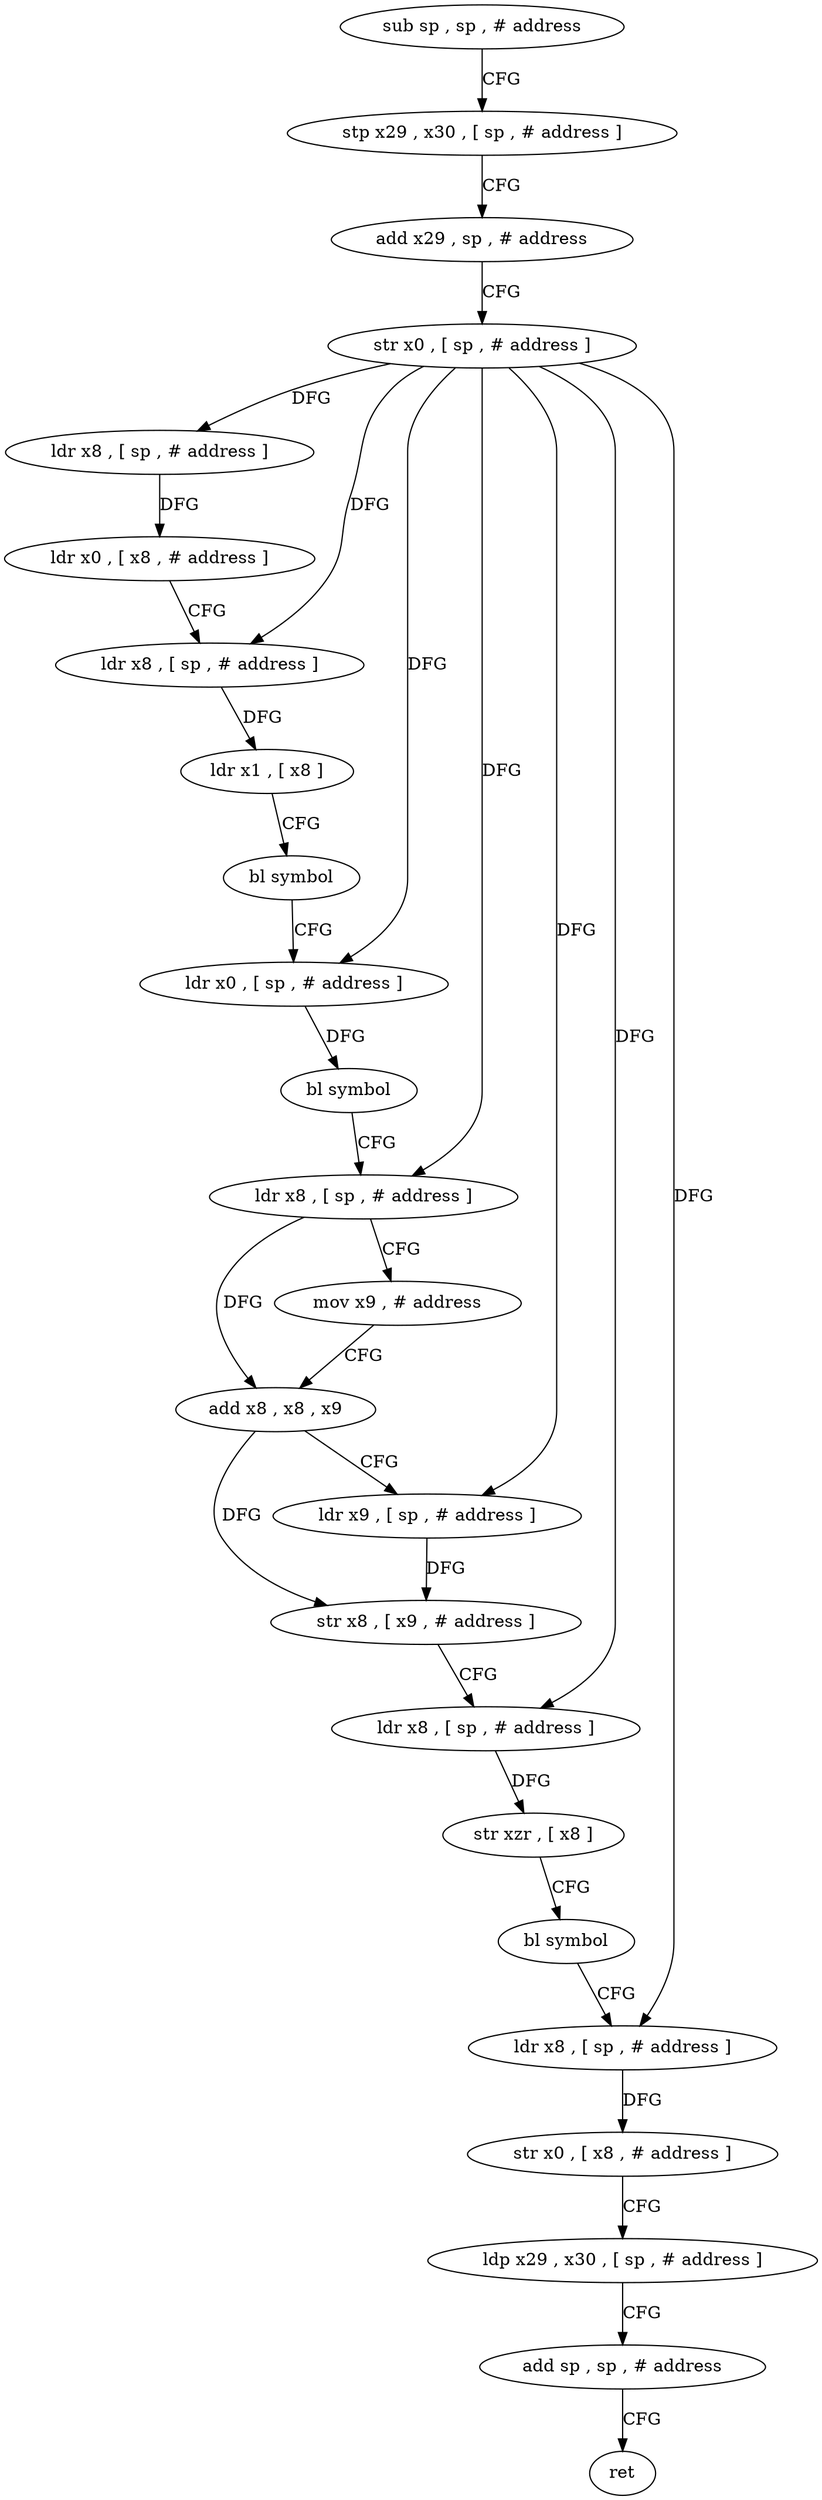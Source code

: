 digraph "func" {
"4329592" [label = "sub sp , sp , # address" ]
"4329596" [label = "stp x29 , x30 , [ sp , # address ]" ]
"4329600" [label = "add x29 , sp , # address" ]
"4329604" [label = "str x0 , [ sp , # address ]" ]
"4329608" [label = "ldr x8 , [ sp , # address ]" ]
"4329612" [label = "ldr x0 , [ x8 , # address ]" ]
"4329616" [label = "ldr x8 , [ sp , # address ]" ]
"4329620" [label = "ldr x1 , [ x8 ]" ]
"4329624" [label = "bl symbol" ]
"4329628" [label = "ldr x0 , [ sp , # address ]" ]
"4329632" [label = "bl symbol" ]
"4329636" [label = "ldr x8 , [ sp , # address ]" ]
"4329640" [label = "mov x9 , # address" ]
"4329644" [label = "add x8 , x8 , x9" ]
"4329648" [label = "ldr x9 , [ sp , # address ]" ]
"4329652" [label = "str x8 , [ x9 , # address ]" ]
"4329656" [label = "ldr x8 , [ sp , # address ]" ]
"4329660" [label = "str xzr , [ x8 ]" ]
"4329664" [label = "bl symbol" ]
"4329668" [label = "ldr x8 , [ sp , # address ]" ]
"4329672" [label = "str x0 , [ x8 , # address ]" ]
"4329676" [label = "ldp x29 , x30 , [ sp , # address ]" ]
"4329680" [label = "add sp , sp , # address" ]
"4329684" [label = "ret" ]
"4329592" -> "4329596" [ label = "CFG" ]
"4329596" -> "4329600" [ label = "CFG" ]
"4329600" -> "4329604" [ label = "CFG" ]
"4329604" -> "4329608" [ label = "DFG" ]
"4329604" -> "4329616" [ label = "DFG" ]
"4329604" -> "4329628" [ label = "DFG" ]
"4329604" -> "4329636" [ label = "DFG" ]
"4329604" -> "4329648" [ label = "DFG" ]
"4329604" -> "4329656" [ label = "DFG" ]
"4329604" -> "4329668" [ label = "DFG" ]
"4329608" -> "4329612" [ label = "DFG" ]
"4329612" -> "4329616" [ label = "CFG" ]
"4329616" -> "4329620" [ label = "DFG" ]
"4329620" -> "4329624" [ label = "CFG" ]
"4329624" -> "4329628" [ label = "CFG" ]
"4329628" -> "4329632" [ label = "DFG" ]
"4329632" -> "4329636" [ label = "CFG" ]
"4329636" -> "4329640" [ label = "CFG" ]
"4329636" -> "4329644" [ label = "DFG" ]
"4329640" -> "4329644" [ label = "CFG" ]
"4329644" -> "4329648" [ label = "CFG" ]
"4329644" -> "4329652" [ label = "DFG" ]
"4329648" -> "4329652" [ label = "DFG" ]
"4329652" -> "4329656" [ label = "CFG" ]
"4329656" -> "4329660" [ label = "DFG" ]
"4329660" -> "4329664" [ label = "CFG" ]
"4329664" -> "4329668" [ label = "CFG" ]
"4329668" -> "4329672" [ label = "DFG" ]
"4329672" -> "4329676" [ label = "CFG" ]
"4329676" -> "4329680" [ label = "CFG" ]
"4329680" -> "4329684" [ label = "CFG" ]
}
